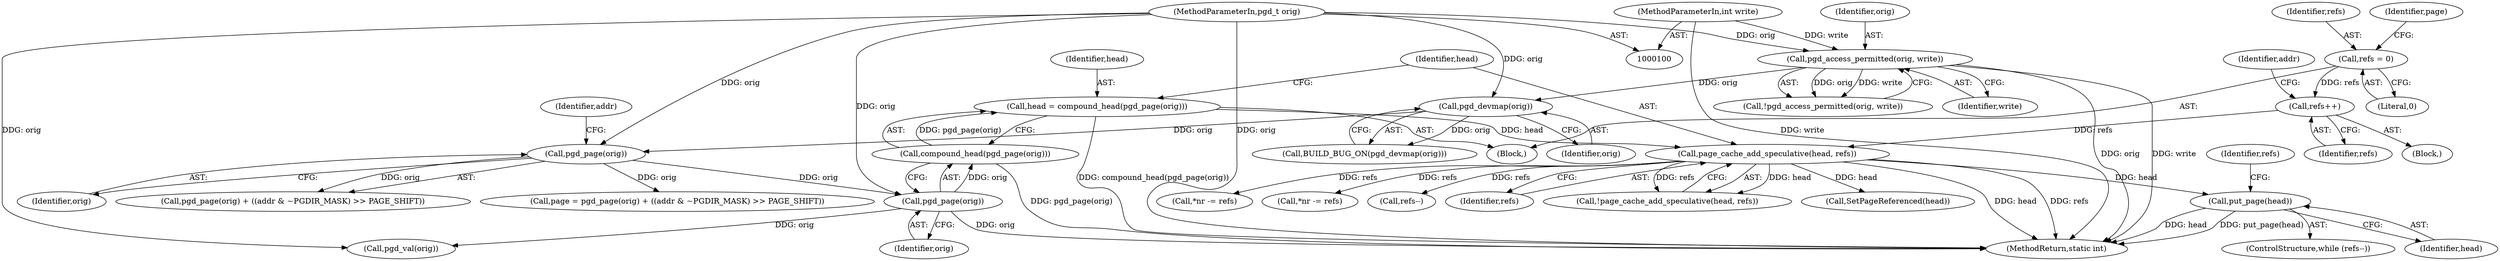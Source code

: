 digraph "0_linux_6b3a707736301c2128ca85ce85fb13f60b5e350a_7@pointer" {
"1000190" [label="(Call,put_page(head))"];
"1000164" [label="(Call,page_cache_add_speculative(head, refs))"];
"1000157" [label="(Call,head = compound_head(pgd_page(orig)))"];
"1000159" [label="(Call,compound_head(pgd_page(orig)))"];
"1000160" [label="(Call,pgd_page(orig))"];
"1000128" [label="(Call,pgd_page(orig))"];
"1000120" [label="(Call,pgd_devmap(orig))"];
"1000114" [label="(Call,pgd_access_permitted(orig, write))"];
"1000101" [label="(MethodParameterIn,pgd_t orig)"];
"1000105" [label="(MethodParameterIn,int write)"];
"1000148" [label="(Call,refs++)"];
"1000122" [label="(Call,refs = 0)"];
"1000108" [label="(Block,)"];
"1000116" [label="(Identifier,write)"];
"1000189" [label="(Identifier,refs)"];
"1000125" [label="(Call,page = pgd_page(orig) + ((addr & ~PGDIR_MASK) >> PAGE_SHIFT))"];
"1000101" [label="(MethodParameterIn,pgd_t orig)"];
"1000163" [label="(Call,!page_cache_add_speculative(head, refs))"];
"1000157" [label="(Call,head = compound_head(pgd_page(orig)))"];
"1000114" [label="(Call,pgd_access_permitted(orig, write))"];
"1000136" [label="(Block,)"];
"1000120" [label="(Call,pgd_devmap(orig))"];
"1000115" [label="(Identifier,orig)"];
"1000194" [label="(Call,SetPageReferenced(head))"];
"1000166" [label="(Identifier,refs)"];
"1000127" [label="(Call,pgd_page(orig) + ((addr & ~PGDIR_MASK) >> PAGE_SHIFT))"];
"1000119" [label="(Call,BUILD_BUG_ON(pgd_devmap(orig)))"];
"1000124" [label="(Literal,0)"];
"1000113" [label="(Call,!pgd_access_permitted(orig, write))"];
"1000191" [label="(Identifier,head)"];
"1000129" [label="(Identifier,orig)"];
"1000190" [label="(Call,put_page(head))"];
"1000123" [label="(Identifier,refs)"];
"1000168" [label="(Call,*nr -= refs)"];
"1000187" [label="(ControlStructure,while (refs--))"];
"1000152" [label="(Identifier,addr)"];
"1000159" [label="(Call,compound_head(pgd_page(orig)))"];
"1000128" [label="(Call,pgd_page(orig))"];
"1000165" [label="(Identifier,head)"];
"1000149" [label="(Identifier,refs)"];
"1000198" [label="(MethodReturn,static int)"];
"1000161" [label="(Identifier,orig)"];
"1000183" [label="(Call,*nr -= refs)"];
"1000158" [label="(Identifier,head)"];
"1000177" [label="(Call,pgd_val(orig))"];
"1000148" [label="(Call,refs++)"];
"1000122" [label="(Call,refs = 0)"];
"1000164" [label="(Call,page_cache_add_speculative(head, refs))"];
"1000160" [label="(Call,pgd_page(orig))"];
"1000126" [label="(Identifier,page)"];
"1000132" [label="(Identifier,addr)"];
"1000105" [label="(MethodParameterIn,int write)"];
"1000121" [label="(Identifier,orig)"];
"1000188" [label="(Call,refs--)"];
"1000190" -> "1000187"  [label="AST: "];
"1000190" -> "1000191"  [label="CFG: "];
"1000191" -> "1000190"  [label="AST: "];
"1000189" -> "1000190"  [label="CFG: "];
"1000190" -> "1000198"  [label="DDG: put_page(head)"];
"1000190" -> "1000198"  [label="DDG: head"];
"1000164" -> "1000190"  [label="DDG: head"];
"1000164" -> "1000163"  [label="AST: "];
"1000164" -> "1000166"  [label="CFG: "];
"1000165" -> "1000164"  [label="AST: "];
"1000166" -> "1000164"  [label="AST: "];
"1000163" -> "1000164"  [label="CFG: "];
"1000164" -> "1000198"  [label="DDG: refs"];
"1000164" -> "1000198"  [label="DDG: head"];
"1000164" -> "1000163"  [label="DDG: head"];
"1000164" -> "1000163"  [label="DDG: refs"];
"1000157" -> "1000164"  [label="DDG: head"];
"1000148" -> "1000164"  [label="DDG: refs"];
"1000164" -> "1000168"  [label="DDG: refs"];
"1000164" -> "1000183"  [label="DDG: refs"];
"1000164" -> "1000188"  [label="DDG: refs"];
"1000164" -> "1000194"  [label="DDG: head"];
"1000157" -> "1000108"  [label="AST: "];
"1000157" -> "1000159"  [label="CFG: "];
"1000158" -> "1000157"  [label="AST: "];
"1000159" -> "1000157"  [label="AST: "];
"1000165" -> "1000157"  [label="CFG: "];
"1000157" -> "1000198"  [label="DDG: compound_head(pgd_page(orig))"];
"1000159" -> "1000157"  [label="DDG: pgd_page(orig)"];
"1000159" -> "1000160"  [label="CFG: "];
"1000160" -> "1000159"  [label="AST: "];
"1000159" -> "1000198"  [label="DDG: pgd_page(orig)"];
"1000160" -> "1000159"  [label="DDG: orig"];
"1000160" -> "1000161"  [label="CFG: "];
"1000161" -> "1000160"  [label="AST: "];
"1000160" -> "1000198"  [label="DDG: orig"];
"1000128" -> "1000160"  [label="DDG: orig"];
"1000101" -> "1000160"  [label="DDG: orig"];
"1000160" -> "1000177"  [label="DDG: orig"];
"1000128" -> "1000127"  [label="AST: "];
"1000128" -> "1000129"  [label="CFG: "];
"1000129" -> "1000128"  [label="AST: "];
"1000132" -> "1000128"  [label="CFG: "];
"1000128" -> "1000125"  [label="DDG: orig"];
"1000128" -> "1000127"  [label="DDG: orig"];
"1000120" -> "1000128"  [label="DDG: orig"];
"1000101" -> "1000128"  [label="DDG: orig"];
"1000120" -> "1000119"  [label="AST: "];
"1000120" -> "1000121"  [label="CFG: "];
"1000121" -> "1000120"  [label="AST: "];
"1000119" -> "1000120"  [label="CFG: "];
"1000120" -> "1000119"  [label="DDG: orig"];
"1000114" -> "1000120"  [label="DDG: orig"];
"1000101" -> "1000120"  [label="DDG: orig"];
"1000114" -> "1000113"  [label="AST: "];
"1000114" -> "1000116"  [label="CFG: "];
"1000115" -> "1000114"  [label="AST: "];
"1000116" -> "1000114"  [label="AST: "];
"1000113" -> "1000114"  [label="CFG: "];
"1000114" -> "1000198"  [label="DDG: orig"];
"1000114" -> "1000198"  [label="DDG: write"];
"1000114" -> "1000113"  [label="DDG: orig"];
"1000114" -> "1000113"  [label="DDG: write"];
"1000101" -> "1000114"  [label="DDG: orig"];
"1000105" -> "1000114"  [label="DDG: write"];
"1000101" -> "1000100"  [label="AST: "];
"1000101" -> "1000198"  [label="DDG: orig"];
"1000101" -> "1000177"  [label="DDG: orig"];
"1000105" -> "1000100"  [label="AST: "];
"1000105" -> "1000198"  [label="DDG: write"];
"1000148" -> "1000136"  [label="AST: "];
"1000148" -> "1000149"  [label="CFG: "];
"1000149" -> "1000148"  [label="AST: "];
"1000152" -> "1000148"  [label="CFG: "];
"1000122" -> "1000148"  [label="DDG: refs"];
"1000122" -> "1000108"  [label="AST: "];
"1000122" -> "1000124"  [label="CFG: "];
"1000123" -> "1000122"  [label="AST: "];
"1000124" -> "1000122"  [label="AST: "];
"1000126" -> "1000122"  [label="CFG: "];
}
